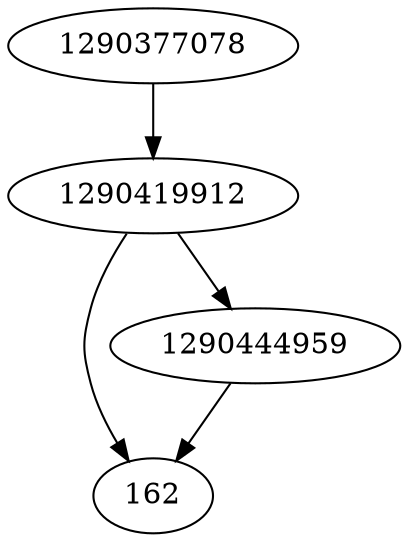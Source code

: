 strict digraph  {
1290419912;
162;
1290377078;
1290444959;
1290419912 -> 1290444959;
1290419912 -> 162;
1290377078 -> 1290419912;
1290444959 -> 162;
}
